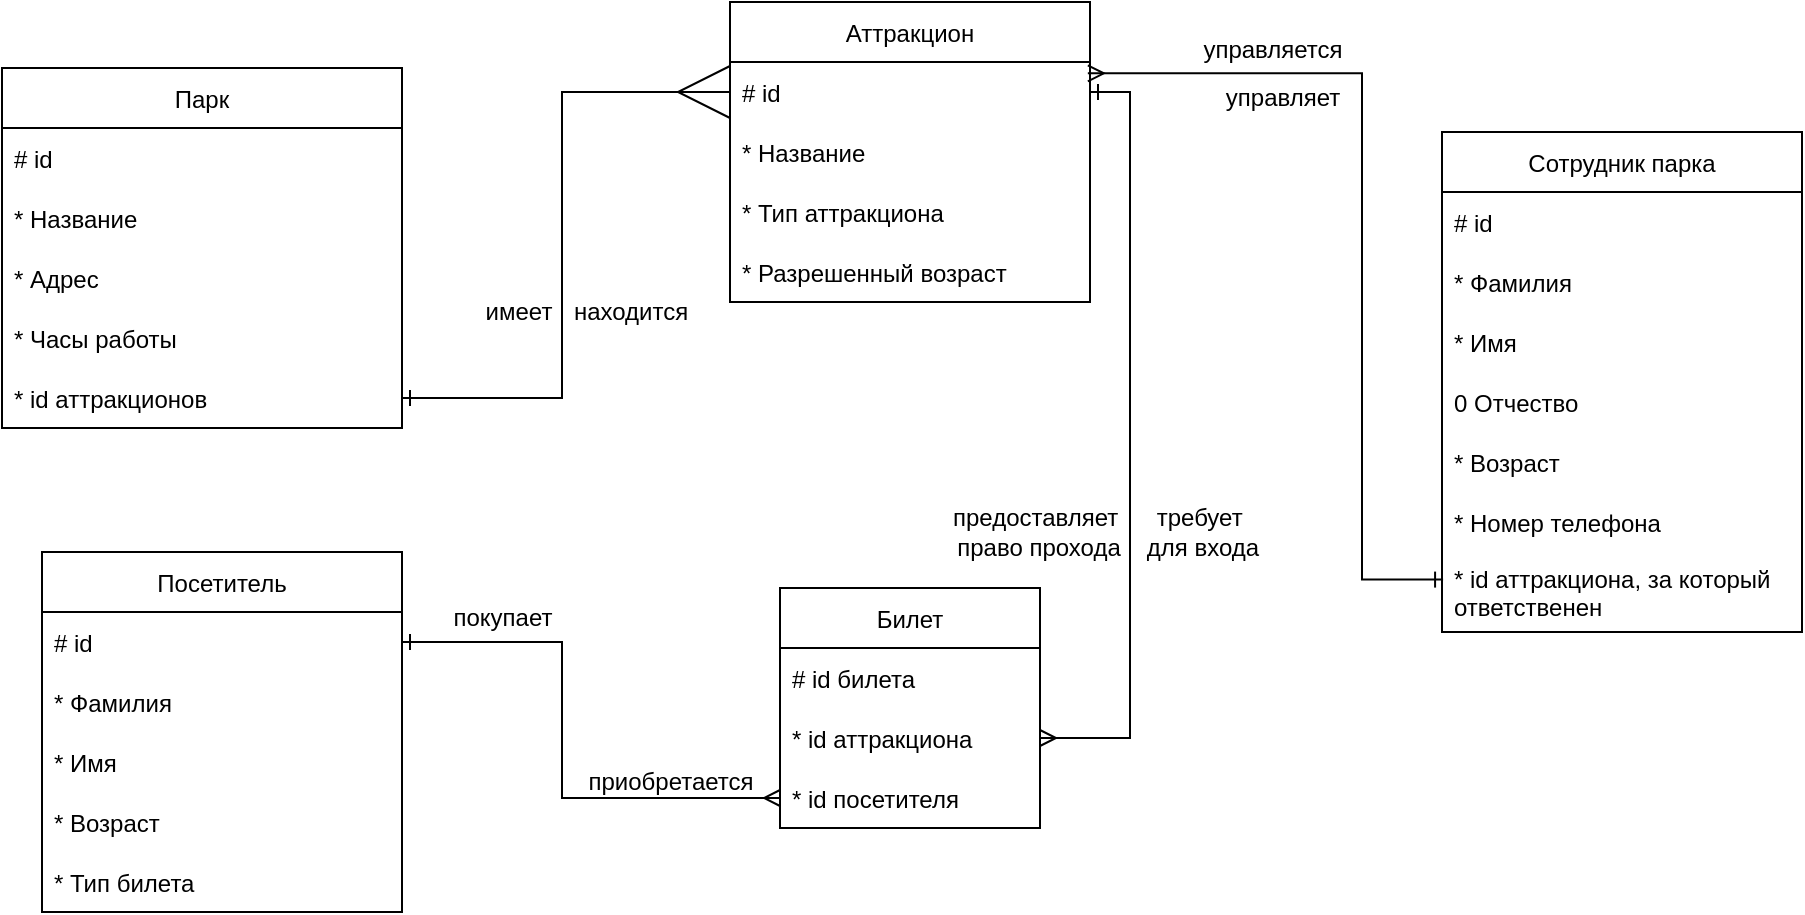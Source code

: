 <mxfile version="24.8.6">
  <diagram name="Страница — 1" id="bjTset4ix1R3lQ9tbg5k">
    <mxGraphModel dx="1805" dy="1680" grid="1" gridSize="10" guides="1" tooltips="1" connect="1" arrows="1" fold="1" page="1" pageScale="1" pageWidth="827" pageHeight="1169" math="0" shadow="0">
      <root>
        <mxCell id="0" />
        <mxCell id="1" parent="0" />
        <mxCell id="5SwcHubWcylRbK83Ctl4-1" value="Парк" style="swimlane;fontStyle=0;childLayout=stackLayout;horizontal=1;startSize=30;horizontalStack=0;resizeParent=1;resizeParentMax=0;resizeLast=0;collapsible=1;marginBottom=0;" vertex="1" parent="1">
          <mxGeometry x="-40" y="-2" width="200" height="180" as="geometry" />
        </mxCell>
        <mxCell id="5SwcHubWcylRbK83Ctl4-2" value="# id" style="text;strokeColor=none;fillColor=none;align=left;verticalAlign=middle;spacingLeft=4;spacingRight=4;overflow=hidden;points=[[0,0.5],[1,0.5]];portConstraint=eastwest;rotatable=0;" vertex="1" parent="5SwcHubWcylRbK83Ctl4-1">
          <mxGeometry y="30" width="200" height="30" as="geometry" />
        </mxCell>
        <mxCell id="5SwcHubWcylRbK83Ctl4-3" value="* Название" style="text;strokeColor=none;fillColor=none;align=left;verticalAlign=middle;spacingLeft=4;spacingRight=4;overflow=hidden;points=[[0,0.5],[1,0.5]];portConstraint=eastwest;rotatable=0;" vertex="1" parent="5SwcHubWcylRbK83Ctl4-1">
          <mxGeometry y="60" width="200" height="30" as="geometry" />
        </mxCell>
        <mxCell id="5SwcHubWcylRbK83Ctl4-4" value="* Адрес" style="text;strokeColor=none;fillColor=none;align=left;verticalAlign=middle;spacingLeft=4;spacingRight=4;overflow=hidden;points=[[0,0.5],[1,0.5]];portConstraint=eastwest;rotatable=0;" vertex="1" parent="5SwcHubWcylRbK83Ctl4-1">
          <mxGeometry y="90" width="200" height="30" as="geometry" />
        </mxCell>
        <mxCell id="5SwcHubWcylRbK83Ctl4-5" value="* Часы работы" style="text;strokeColor=none;fillColor=none;align=left;verticalAlign=middle;spacingLeft=4;spacingRight=4;overflow=hidden;points=[[0,0.5],[1,0.5]];portConstraint=eastwest;rotatable=0;" vertex="1" parent="5SwcHubWcylRbK83Ctl4-1">
          <mxGeometry y="120" width="200" height="30" as="geometry" />
        </mxCell>
        <mxCell id="5SwcHubWcylRbK83Ctl4-6" value="* id аттракционов" style="text;strokeColor=none;fillColor=none;align=left;verticalAlign=middle;spacingLeft=4;spacingRight=4;overflow=hidden;points=[[0,0.5],[1,0.5]];portConstraint=eastwest;rotatable=0;" vertex="1" parent="5SwcHubWcylRbK83Ctl4-1">
          <mxGeometry y="150" width="200" height="30" as="geometry" />
        </mxCell>
        <mxCell id="5SwcHubWcylRbK83Ctl4-10" value="Сотрудник парка" style="swimlane;fontStyle=0;childLayout=stackLayout;horizontal=1;startSize=30;horizontalStack=0;resizeParent=1;resizeParentMax=0;resizeLast=0;collapsible=1;marginBottom=0;" vertex="1" parent="1">
          <mxGeometry x="680" y="30" width="180" height="250" as="geometry" />
        </mxCell>
        <mxCell id="5SwcHubWcylRbK83Ctl4-11" value="# id" style="text;strokeColor=none;fillColor=none;align=left;verticalAlign=middle;spacingLeft=4;spacingRight=4;overflow=hidden;points=[[0,0.5],[1,0.5]];portConstraint=eastwest;rotatable=0;" vertex="1" parent="5SwcHubWcylRbK83Ctl4-10">
          <mxGeometry y="30" width="180" height="30" as="geometry" />
        </mxCell>
        <mxCell id="5SwcHubWcylRbK83Ctl4-12" value="* Фамилия" style="text;strokeColor=none;fillColor=none;align=left;verticalAlign=middle;spacingLeft=4;spacingRight=4;overflow=hidden;points=[[0,0.5],[1,0.5]];portConstraint=eastwest;rotatable=0;" vertex="1" parent="5SwcHubWcylRbK83Ctl4-10">
          <mxGeometry y="60" width="180" height="30" as="geometry" />
        </mxCell>
        <mxCell id="5SwcHubWcylRbK83Ctl4-13" value="* Имя" style="text;strokeColor=none;fillColor=none;align=left;verticalAlign=middle;spacingLeft=4;spacingRight=4;overflow=hidden;points=[[0,0.5],[1,0.5]];portConstraint=eastwest;rotatable=0;" vertex="1" parent="5SwcHubWcylRbK83Ctl4-10">
          <mxGeometry y="90" width="180" height="30" as="geometry" />
        </mxCell>
        <mxCell id="5SwcHubWcylRbK83Ctl4-14" value="0 Отчество" style="text;strokeColor=none;fillColor=none;align=left;verticalAlign=middle;spacingLeft=4;spacingRight=4;overflow=hidden;points=[[0,0.5],[1,0.5]];portConstraint=eastwest;rotatable=0;" vertex="1" parent="5SwcHubWcylRbK83Ctl4-10">
          <mxGeometry y="120" width="180" height="30" as="geometry" />
        </mxCell>
        <mxCell id="5SwcHubWcylRbK83Ctl4-15" value="* Возраст" style="text;strokeColor=none;fillColor=none;align=left;verticalAlign=middle;spacingLeft=4;spacingRight=4;overflow=hidden;points=[[0,0.5],[1,0.5]];portConstraint=eastwest;rotatable=0;" vertex="1" parent="5SwcHubWcylRbK83Ctl4-10">
          <mxGeometry y="150" width="180" height="30" as="geometry" />
        </mxCell>
        <mxCell id="5SwcHubWcylRbK83Ctl4-16" value="* Номер телефона" style="text;strokeColor=none;fillColor=none;align=left;verticalAlign=middle;spacingLeft=4;spacingRight=4;overflow=hidden;points=[[0,0.5],[1,0.5]];portConstraint=eastwest;rotatable=0;" vertex="1" parent="5SwcHubWcylRbK83Ctl4-10">
          <mxGeometry y="180" width="180" height="30" as="geometry" />
        </mxCell>
        <mxCell id="5SwcHubWcylRbK83Ctl4-17" value="* id аттракциона, за который &#xa;ответственен" style="text;strokeColor=none;fillColor=none;align=left;verticalAlign=middle;spacingLeft=4;spacingRight=4;overflow=hidden;points=[[0,0.5],[1,0.5]];portConstraint=eastwest;rotatable=0;" vertex="1" parent="5SwcHubWcylRbK83Ctl4-10">
          <mxGeometry y="210" width="180" height="40" as="geometry" />
        </mxCell>
        <mxCell id="5SwcHubWcylRbK83Ctl4-20" value="Аттракцион" style="swimlane;fontStyle=0;childLayout=stackLayout;horizontal=1;startSize=30;horizontalStack=0;resizeParent=1;resizeParentMax=0;resizeLast=0;collapsible=1;marginBottom=0;" vertex="1" parent="1">
          <mxGeometry x="324" y="-35" width="180" height="150" as="geometry" />
        </mxCell>
        <mxCell id="5SwcHubWcylRbK83Ctl4-21" value="# id" style="text;strokeColor=none;fillColor=none;align=left;verticalAlign=middle;spacingLeft=4;spacingRight=4;overflow=hidden;points=[[0,0.5],[1,0.5]];portConstraint=eastwest;rotatable=0;" vertex="1" parent="5SwcHubWcylRbK83Ctl4-20">
          <mxGeometry y="30" width="180" height="30" as="geometry" />
        </mxCell>
        <mxCell id="5SwcHubWcylRbK83Ctl4-22" value="* Название" style="text;strokeColor=none;fillColor=none;align=left;verticalAlign=middle;spacingLeft=4;spacingRight=4;overflow=hidden;points=[[0,0.5],[1,0.5]];portConstraint=eastwest;rotatable=0;" vertex="1" parent="5SwcHubWcylRbK83Ctl4-20">
          <mxGeometry y="60" width="180" height="30" as="geometry" />
        </mxCell>
        <mxCell id="5SwcHubWcylRbK83Ctl4-23" value="* Тип аттракциона" style="text;strokeColor=none;fillColor=none;align=left;verticalAlign=middle;spacingLeft=4;spacingRight=4;overflow=hidden;points=[[0,0.5],[1,0.5]];portConstraint=eastwest;rotatable=0;" vertex="1" parent="5SwcHubWcylRbK83Ctl4-20">
          <mxGeometry y="90" width="180" height="30" as="geometry" />
        </mxCell>
        <mxCell id="5SwcHubWcylRbK83Ctl4-24" value="* Разрешенный возраст" style="text;strokeColor=none;fillColor=none;align=left;verticalAlign=middle;spacingLeft=4;spacingRight=4;overflow=hidden;points=[[0,0.5],[1,0.5]];portConstraint=eastwest;rotatable=0;" vertex="1" parent="5SwcHubWcylRbK83Ctl4-20">
          <mxGeometry y="120" width="180" height="30" as="geometry" />
        </mxCell>
        <mxCell id="5SwcHubWcylRbK83Ctl4-28" style="edgeStyle=orthogonalEdgeStyle;rounded=0;orthogonalLoop=1;jettySize=auto;html=1;exitX=0.003;exitY=0.345;exitDx=0;exitDy=0;entryX=0.994;entryY=0.188;entryDx=0;entryDy=0;endArrow=ERmany;endFill=0;startArrow=ERone;startFill=0;exitPerimeter=0;entryPerimeter=0;" edge="1" parent="1" source="5SwcHubWcylRbK83Ctl4-17" target="5SwcHubWcylRbK83Ctl4-21">
          <mxGeometry relative="1" as="geometry">
            <Array as="points">
              <mxPoint x="640" y="254" />
              <mxPoint x="640" y="1" />
            </Array>
          </mxGeometry>
        </mxCell>
        <mxCell id="5SwcHubWcylRbK83Ctl4-29" value="управляется" style="text;html=1;align=center;verticalAlign=middle;resizable=0;points=[];autosize=1;strokeColor=none;fillColor=none;" vertex="1" parent="1">
          <mxGeometry x="550" y="-26" width="90" height="30" as="geometry" />
        </mxCell>
        <mxCell id="5SwcHubWcylRbK83Ctl4-30" value="управляет" style="text;html=1;align=center;verticalAlign=middle;resizable=0;points=[];autosize=1;strokeColor=none;fillColor=none;" vertex="1" parent="1">
          <mxGeometry x="560" y="-2" width="80" height="30" as="geometry" />
        </mxCell>
        <mxCell id="5SwcHubWcylRbK83Ctl4-31" value="находится" style="text;html=1;align=center;verticalAlign=middle;resizable=0;points=[];autosize=1;strokeColor=none;fillColor=none;" vertex="1" parent="1">
          <mxGeometry x="234" y="105" width="80" height="30" as="geometry" />
        </mxCell>
        <mxCell id="5SwcHubWcylRbK83Ctl4-32" value="имеет" style="text;html=1;align=center;verticalAlign=middle;resizable=0;points=[];autosize=1;strokeColor=none;fillColor=none;" vertex="1" parent="1">
          <mxGeometry x="188" y="105" width="60" height="30" as="geometry" />
        </mxCell>
        <mxCell id="5SwcHubWcylRbK83Ctl4-33" value="Билет" style="swimlane;fontStyle=0;childLayout=stackLayout;horizontal=1;startSize=30;horizontalStack=0;resizeParent=1;resizeParentMax=0;resizeLast=0;collapsible=1;marginBottom=0;" vertex="1" parent="1">
          <mxGeometry x="349" y="258" width="130" height="120" as="geometry" />
        </mxCell>
        <mxCell id="5SwcHubWcylRbK83Ctl4-34" value="# id билета" style="text;strokeColor=none;fillColor=none;align=left;verticalAlign=middle;spacingLeft=4;spacingRight=4;overflow=hidden;points=[[0,0.5],[1,0.5]];portConstraint=eastwest;rotatable=0;" vertex="1" parent="5SwcHubWcylRbK83Ctl4-33">
          <mxGeometry y="30" width="130" height="30" as="geometry" />
        </mxCell>
        <mxCell id="5SwcHubWcylRbK83Ctl4-35" value="* id аттракциона" style="text;strokeColor=none;fillColor=none;align=left;verticalAlign=middle;spacingLeft=4;spacingRight=4;overflow=hidden;points=[[0,0.5],[1,0.5]];portConstraint=eastwest;rotatable=0;" vertex="1" parent="5SwcHubWcylRbK83Ctl4-33">
          <mxGeometry y="60" width="130" height="30" as="geometry" />
        </mxCell>
        <mxCell id="5SwcHubWcylRbK83Ctl4-36" value="* id посетителя" style="text;strokeColor=none;fillColor=none;align=left;verticalAlign=middle;spacingLeft=4;spacingRight=4;overflow=hidden;points=[[0,0.5],[1,0.5]];portConstraint=eastwest;rotatable=0;" vertex="1" parent="5SwcHubWcylRbK83Ctl4-33">
          <mxGeometry y="90" width="130" height="30" as="geometry" />
        </mxCell>
        <mxCell id="5SwcHubWcylRbK83Ctl4-39" style="edgeStyle=orthogonalEdgeStyle;rounded=0;orthogonalLoop=1;jettySize=auto;html=1;exitX=1;exitY=0.5;exitDx=0;exitDy=0;entryX=1;entryY=0.5;entryDx=0;entryDy=0;endArrow=ERmany;endFill=0;startArrow=ERone;startFill=0;" edge="1" parent="1" source="5SwcHubWcylRbK83Ctl4-21" target="5SwcHubWcylRbK83Ctl4-35">
          <mxGeometry relative="1" as="geometry" />
        </mxCell>
        <mxCell id="5SwcHubWcylRbK83Ctl4-40" value="Посетитель" style="swimlane;fontStyle=0;childLayout=stackLayout;horizontal=1;startSize=30;horizontalStack=0;resizeParent=1;resizeParentMax=0;resizeLast=0;collapsible=1;marginBottom=0;" vertex="1" parent="1">
          <mxGeometry x="-20" y="240" width="180" height="180" as="geometry" />
        </mxCell>
        <mxCell id="5SwcHubWcylRbK83Ctl4-41" value="# id" style="text;strokeColor=none;fillColor=none;align=left;verticalAlign=middle;spacingLeft=4;spacingRight=4;overflow=hidden;points=[[0,0.5],[1,0.5]];portConstraint=eastwest;rotatable=0;" vertex="1" parent="5SwcHubWcylRbK83Ctl4-40">
          <mxGeometry y="30" width="180" height="30" as="geometry" />
        </mxCell>
        <mxCell id="5SwcHubWcylRbK83Ctl4-42" value="* Фамилия" style="text;strokeColor=none;fillColor=none;align=left;verticalAlign=middle;spacingLeft=4;spacingRight=4;overflow=hidden;points=[[0,0.5],[1,0.5]];portConstraint=eastwest;rotatable=0;" vertex="1" parent="5SwcHubWcylRbK83Ctl4-40">
          <mxGeometry y="60" width="180" height="30" as="geometry" />
        </mxCell>
        <mxCell id="5SwcHubWcylRbK83Ctl4-43" value="* Имя" style="text;strokeColor=none;fillColor=none;align=left;verticalAlign=middle;spacingLeft=4;spacingRight=4;overflow=hidden;points=[[0,0.5],[1,0.5]];portConstraint=eastwest;rotatable=0;" vertex="1" parent="5SwcHubWcylRbK83Ctl4-40">
          <mxGeometry y="90" width="180" height="30" as="geometry" />
        </mxCell>
        <mxCell id="5SwcHubWcylRbK83Ctl4-44" value="* Возраст" style="text;strokeColor=none;fillColor=none;align=left;verticalAlign=middle;spacingLeft=4;spacingRight=4;overflow=hidden;points=[[0,0.5],[1,0.5]];portConstraint=eastwest;rotatable=0;" vertex="1" parent="5SwcHubWcylRbK83Ctl4-40">
          <mxGeometry y="120" width="180" height="30" as="geometry" />
        </mxCell>
        <mxCell id="5SwcHubWcylRbK83Ctl4-45" value="* Тип билета" style="text;strokeColor=none;fillColor=none;align=left;verticalAlign=middle;spacingLeft=4;spacingRight=4;overflow=hidden;points=[[0,0.5],[1,0.5]];portConstraint=eastwest;rotatable=0;" vertex="1" parent="5SwcHubWcylRbK83Ctl4-40">
          <mxGeometry y="150" width="180" height="30" as="geometry" />
        </mxCell>
        <mxCell id="5SwcHubWcylRbK83Ctl4-48" style="edgeStyle=orthogonalEdgeStyle;rounded=0;orthogonalLoop=1;jettySize=auto;html=1;exitX=0;exitY=0.5;exitDx=0;exitDy=0;entryX=1;entryY=0.5;entryDx=0;entryDy=0;endArrow=ERone;endFill=0;startArrow=ERmany;startFill=0;" edge="1" parent="1" source="5SwcHubWcylRbK83Ctl4-36" target="5SwcHubWcylRbK83Ctl4-41">
          <mxGeometry relative="1" as="geometry">
            <Array as="points">
              <mxPoint x="240" y="363" />
              <mxPoint x="240" y="285" />
            </Array>
          </mxGeometry>
        </mxCell>
        <mxCell id="5SwcHubWcylRbK83Ctl4-49" value="покупает" style="text;html=1;align=center;verticalAlign=middle;resizable=0;points=[];autosize=1;strokeColor=none;fillColor=none;" vertex="1" parent="1">
          <mxGeometry x="175" y="258" width="70" height="30" as="geometry" />
        </mxCell>
        <mxCell id="5SwcHubWcylRbK83Ctl4-50" value="приобретается" style="text;html=1;align=center;verticalAlign=middle;resizable=0;points=[];autosize=1;strokeColor=none;fillColor=none;" vertex="1" parent="1">
          <mxGeometry x="239" y="340" width="110" height="30" as="geometry" />
        </mxCell>
        <mxCell id="5SwcHubWcylRbK83Ctl4-51" value="предоставляет&amp;nbsp;&lt;div&gt;право прохода&lt;/div&gt;" style="text;html=1;align=center;verticalAlign=middle;resizable=0;points=[];autosize=1;strokeColor=none;fillColor=none;" vertex="1" parent="1">
          <mxGeometry x="423" y="210" width="110" height="40" as="geometry" />
        </mxCell>
        <mxCell id="5SwcHubWcylRbK83Ctl4-52" value="требует&amp;nbsp;&lt;div&gt;для входа&lt;/div&gt;" style="text;html=1;align=center;verticalAlign=middle;resizable=0;points=[];autosize=1;strokeColor=none;fillColor=none;" vertex="1" parent="1">
          <mxGeometry x="520" y="210" width="80" height="40" as="geometry" />
        </mxCell>
        <mxCell id="5SwcHubWcylRbK83Ctl4-53" value="" style="endArrow=ERmany;endFill=0;endSize=24;html=1;rounded=0;entryX=0;entryY=0.5;entryDx=0;entryDy=0;edgeStyle=orthogonalEdgeStyle;exitX=1;exitY=0.5;exitDx=0;exitDy=0;startArrow=ERone;startFill=0;" edge="1" parent="1" source="5SwcHubWcylRbK83Ctl4-6" target="5SwcHubWcylRbK83Ctl4-21">
          <mxGeometry width="160" relative="1" as="geometry">
            <mxPoint x="160" y="190" as="sourcePoint" />
            <mxPoint x="335" y="190" as="targetPoint" />
            <Array as="points">
              <mxPoint x="240" y="163" />
              <mxPoint x="240" y="10" />
            </Array>
          </mxGeometry>
        </mxCell>
      </root>
    </mxGraphModel>
  </diagram>
</mxfile>
